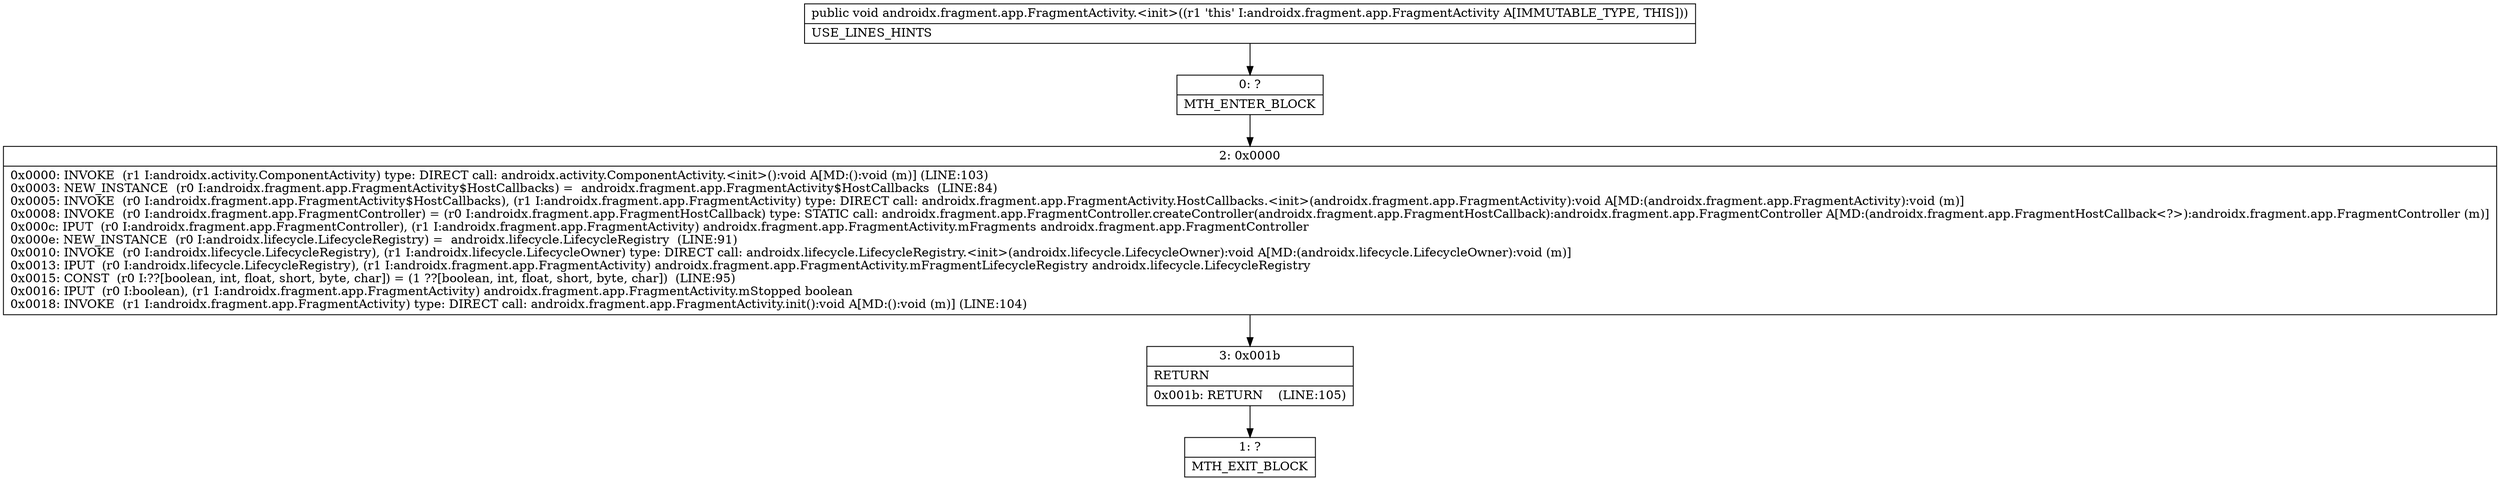 digraph "CFG forandroidx.fragment.app.FragmentActivity.\<init\>()V" {
Node_0 [shape=record,label="{0\:\ ?|MTH_ENTER_BLOCK\l}"];
Node_2 [shape=record,label="{2\:\ 0x0000|0x0000: INVOKE  (r1 I:androidx.activity.ComponentActivity) type: DIRECT call: androidx.activity.ComponentActivity.\<init\>():void A[MD:():void (m)] (LINE:103)\l0x0003: NEW_INSTANCE  (r0 I:androidx.fragment.app.FragmentActivity$HostCallbacks) =  androidx.fragment.app.FragmentActivity$HostCallbacks  (LINE:84)\l0x0005: INVOKE  (r0 I:androidx.fragment.app.FragmentActivity$HostCallbacks), (r1 I:androidx.fragment.app.FragmentActivity) type: DIRECT call: androidx.fragment.app.FragmentActivity.HostCallbacks.\<init\>(androidx.fragment.app.FragmentActivity):void A[MD:(androidx.fragment.app.FragmentActivity):void (m)]\l0x0008: INVOKE  (r0 I:androidx.fragment.app.FragmentController) = (r0 I:androidx.fragment.app.FragmentHostCallback) type: STATIC call: androidx.fragment.app.FragmentController.createController(androidx.fragment.app.FragmentHostCallback):androidx.fragment.app.FragmentController A[MD:(androidx.fragment.app.FragmentHostCallback\<?\>):androidx.fragment.app.FragmentController (m)]\l0x000c: IPUT  (r0 I:androidx.fragment.app.FragmentController), (r1 I:androidx.fragment.app.FragmentActivity) androidx.fragment.app.FragmentActivity.mFragments androidx.fragment.app.FragmentController \l0x000e: NEW_INSTANCE  (r0 I:androidx.lifecycle.LifecycleRegistry) =  androidx.lifecycle.LifecycleRegistry  (LINE:91)\l0x0010: INVOKE  (r0 I:androidx.lifecycle.LifecycleRegistry), (r1 I:androidx.lifecycle.LifecycleOwner) type: DIRECT call: androidx.lifecycle.LifecycleRegistry.\<init\>(androidx.lifecycle.LifecycleOwner):void A[MD:(androidx.lifecycle.LifecycleOwner):void (m)]\l0x0013: IPUT  (r0 I:androidx.lifecycle.LifecycleRegistry), (r1 I:androidx.fragment.app.FragmentActivity) androidx.fragment.app.FragmentActivity.mFragmentLifecycleRegistry androidx.lifecycle.LifecycleRegistry \l0x0015: CONST  (r0 I:??[boolean, int, float, short, byte, char]) = (1 ??[boolean, int, float, short, byte, char])  (LINE:95)\l0x0016: IPUT  (r0 I:boolean), (r1 I:androidx.fragment.app.FragmentActivity) androidx.fragment.app.FragmentActivity.mStopped boolean \l0x0018: INVOKE  (r1 I:androidx.fragment.app.FragmentActivity) type: DIRECT call: androidx.fragment.app.FragmentActivity.init():void A[MD:():void (m)] (LINE:104)\l}"];
Node_3 [shape=record,label="{3\:\ 0x001b|RETURN\l|0x001b: RETURN    (LINE:105)\l}"];
Node_1 [shape=record,label="{1\:\ ?|MTH_EXIT_BLOCK\l}"];
MethodNode[shape=record,label="{public void androidx.fragment.app.FragmentActivity.\<init\>((r1 'this' I:androidx.fragment.app.FragmentActivity A[IMMUTABLE_TYPE, THIS]))  | USE_LINES_HINTS\l}"];
MethodNode -> Node_0;Node_0 -> Node_2;
Node_2 -> Node_3;
Node_3 -> Node_1;
}

